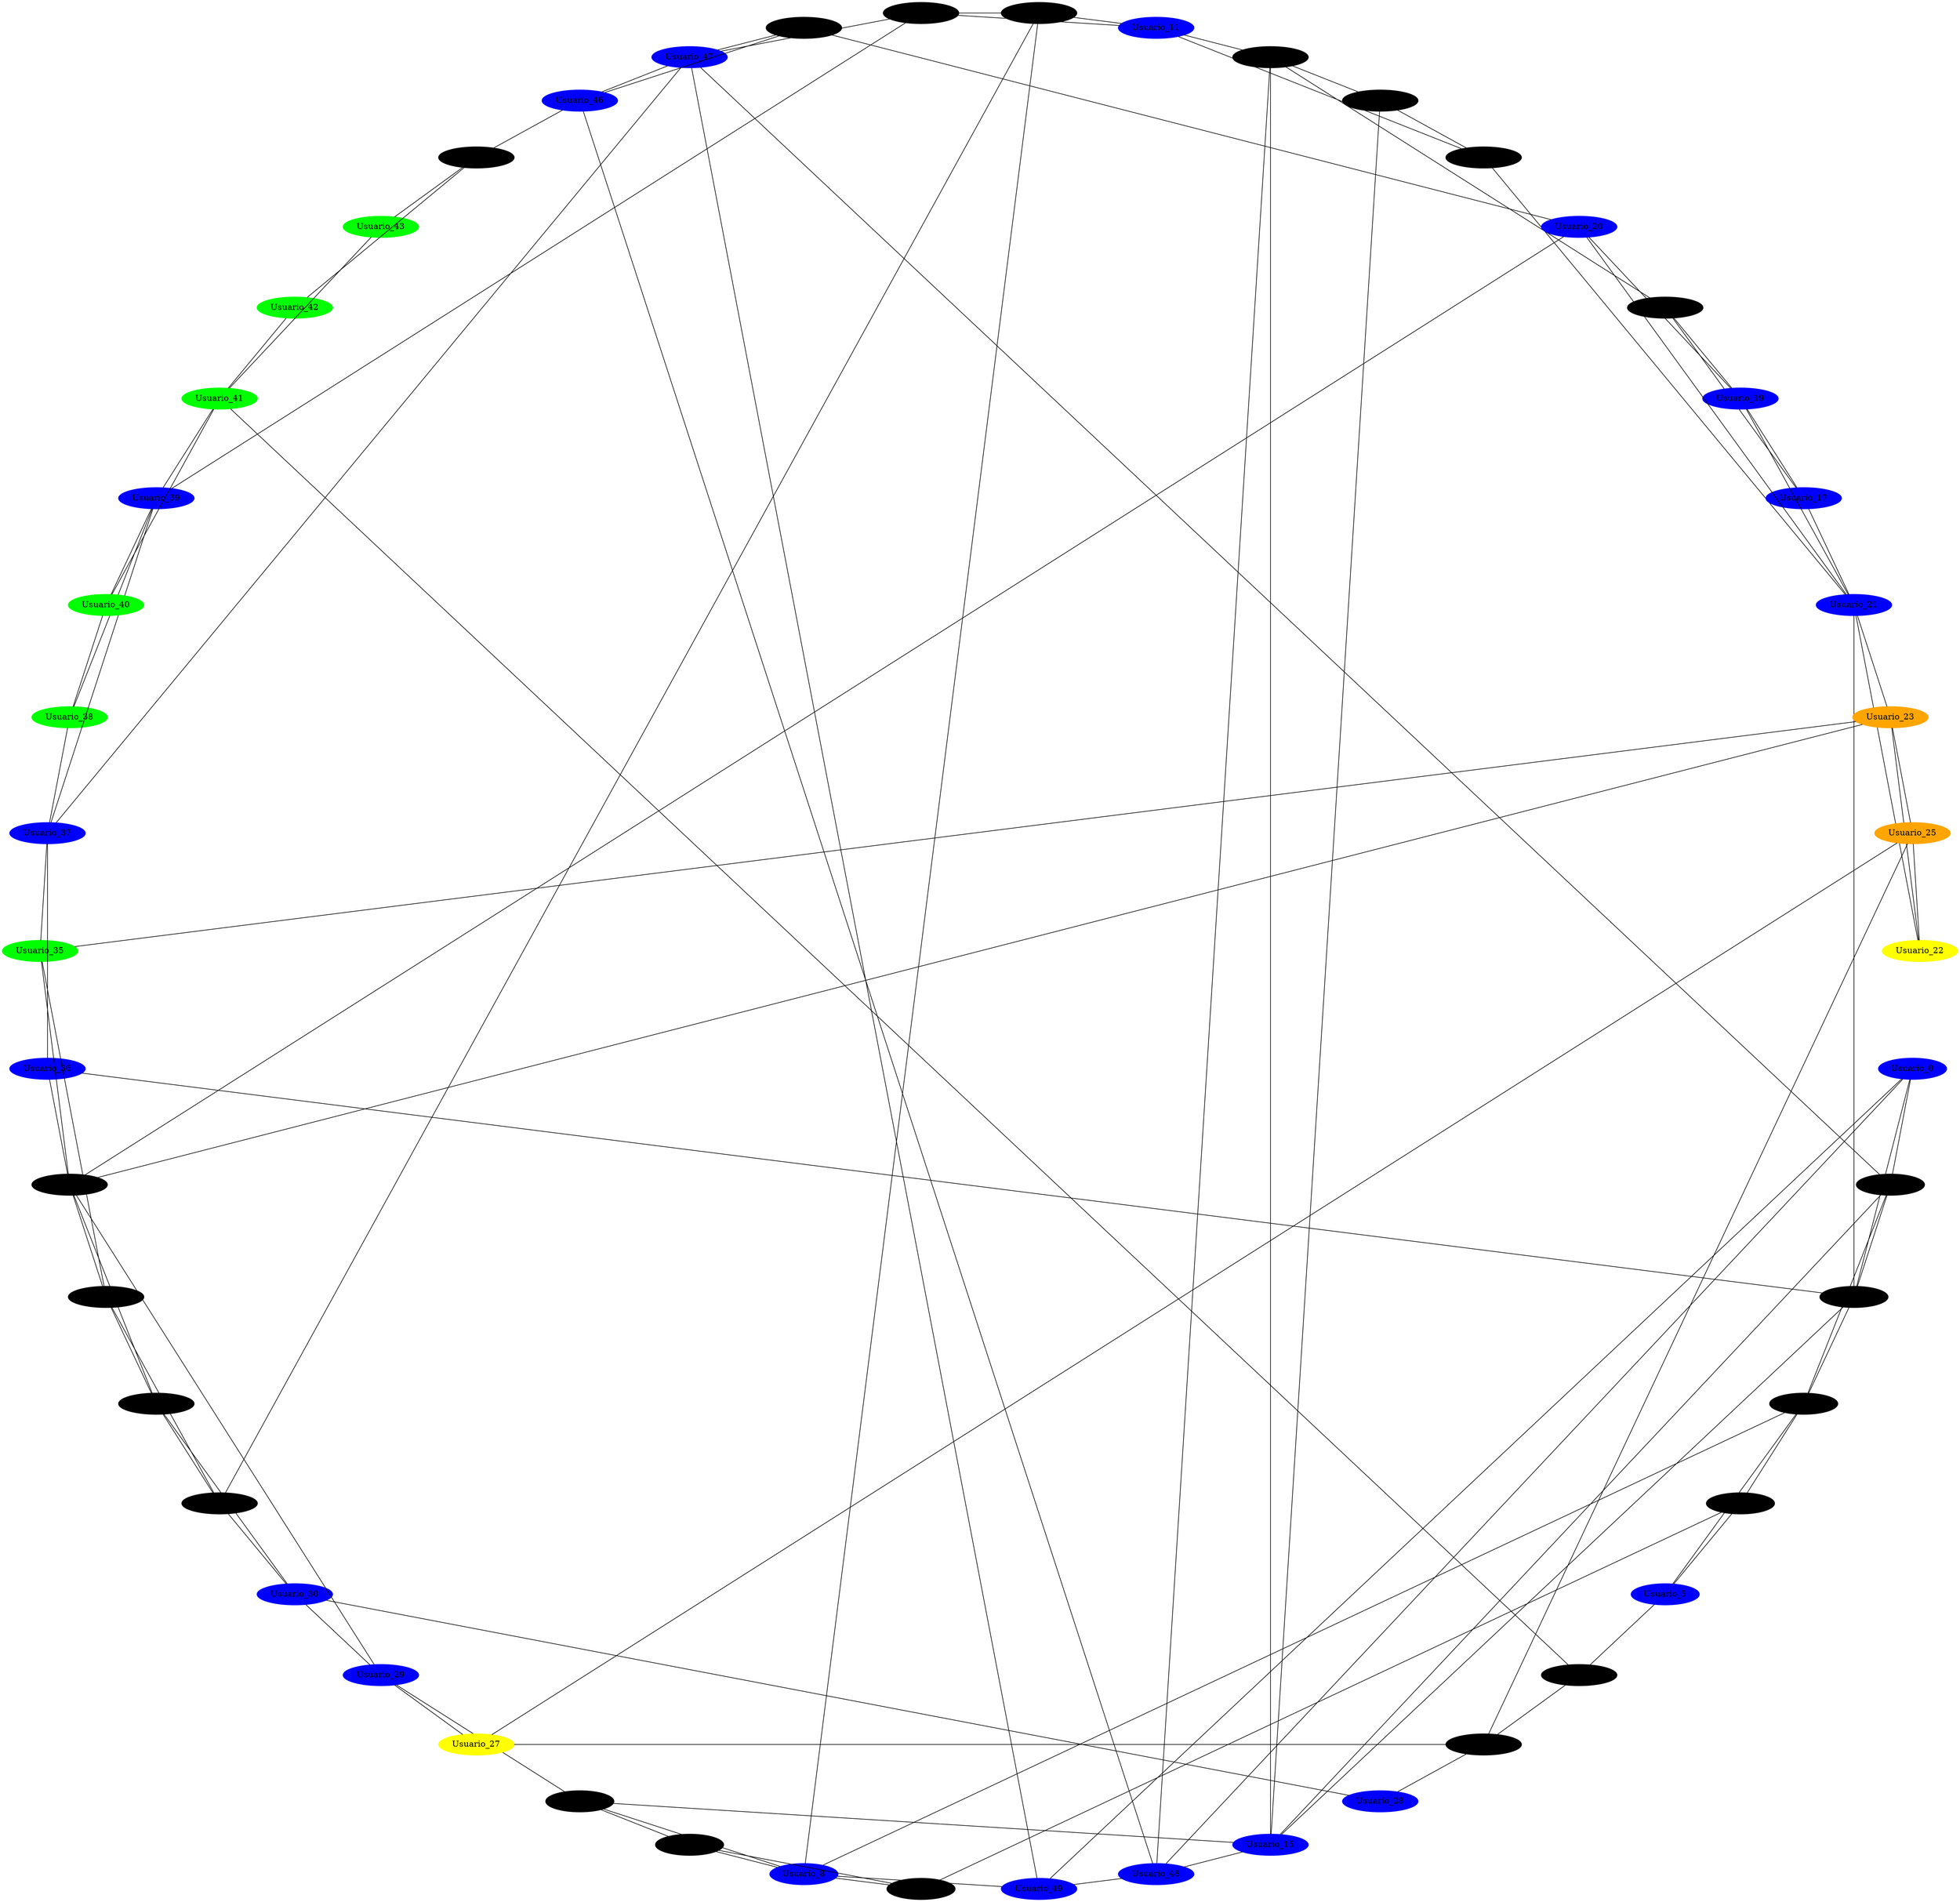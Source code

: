 graph Epidemia {
    layout=circo;
    node [style=filled];
    0 [label="Usuario_0" color=blue];
    1 [label="Usuario_1" color=black];
    2 [label="Usuario_2" color=black];
    3 [label="Usuario_3" color=black];
    4 [label="Usuario_4" color=black];
    5 [label="Usuario_5" color=blue];
    6 [label="Usuario_6" color=black];
    7 [label="Usuario_7" color=black];
    8 [label="Usuario_8" color=blue];
    9 [label="Usuario_9" color=black];
    10 [label="Usuario_10" color=black];
    11 [label="Usuario_11" color=blue];
    12 [label="Usuario_12" color=black];
    13 [label="Usuario_13" color=black];
    14 [label="Usuario_14" color=black];
    15 [label="Usuario_15" color=blue];
    16 [label="Usuario_16" color=black];
    17 [label="Usuario_17" color=blue];
    18 [label="Usuario_18" color=black];
    19 [label="Usuario_19" color=blue];
    20 [label="Usuario_20" color=blue];
    21 [label="Usuario_21" color=blue];
    22 [label="Usuario_22" color=yellow];
    23 [label="Usuario_23" color=orange];
    24 [label="Usuario_24" color=black];
    25 [label="Usuario_25" color=orange];
    26 [label="Usuario_26" color=black];
    27 [label="Usuario_27" color=yellow];
    28 [label="Usuario_28" color=blue];
    29 [label="Usuario_29" color=blue];
    30 [label="Usuario_30" color=blue];
    31 [label="Usuario_31" color=black];
    32 [label="Usuario_32" color=black];
    33 [label="Usuario_33" color=black];
    34 [label="Usuario_34" color=black];
    35 [label="Usuario_35" color=green];
    36 [label="Usuario_36" color=blue];
    37 [label="Usuario_37" color=blue];
    38 [label="Usuario_38" color=green];
    39 [label="Usuario_39" color=blue];
    40 [label="Usuario_40" color=green];
    41 [label="Usuario_41" color=green];
    42 [label="Usuario_42" color=green];
    43 [label="Usuario_43" color=green];
    44 [label="Usuario_44" color=black];
    45 [label="Usuario_45" color=black];
    46 [label="Usuario_46" color=blue];
    47 [label="Usuario_47" color=blue];
    48 [label="Usuario_48" color=blue];
    49 [label="Usuario_49" color=blue];
    0 -- 1;
    0 -- 2;
    0 -- 48;
    0 -- 49;
    1 -- 15;
    1 -- 2;
    1 -- 3;
    1 -- 47;
    2 -- 36;
    2 -- 21;
    2 -- 3;
    2 -- 15;
    3 -- 8;
    3 -- 4;
    3 -- 5;
    4 -- 5;
    4 -- 6;
    5 -- 24;
    6 -- 7;
    6 -- 8;
    7 -- 8;
    7 -- 9;
    8 -- 49;
    8 -- 9;
    8 -- 10;
    9 -- 29;
    9 -- 15;
    10 -- 31;
    10 -- 11;
    10 -- 12;
    11 -- 16;
    11 -- 12;
    11 -- 13;
    12 -- 47;
    12 -- 39;
    13 -- 14;
    13 -- 21;
    14 -- 15;
    14 -- 16;
    15 -- 16;
    15 -- 48;
    16 -- 48;
    16 -- 18;
    17 -- 21;
    17 -- 18;
    17 -- 19;
    18 -- 19;
    19 -- 20;
    19 -- 21;
    20 -- 45;
    20 -- 21;
    20 -- 34;
    21 -- 22;
    21 -- 23;
    22 -- 23;
    22 -- 25;
    23 -- 35;
    23 -- 34;
    23 -- 25;
    24 -- 41;
    24 -- 26;
    25 -- 26;
    25 -- 27;
    26 -- 27;
    26 -- 28;
    27 -- 29;
    28 -- 30;
    29 -- 34;
    29 -- 30;
    30 -- 31;
    30 -- 32;
    31 -- 32;
    31 -- 33;
    32 -- 33;
    32 -- 34;
    33 -- 34;
    33 -- 35;
    34 -- 35;
    34 -- 36;
    35 -- 37;
    36 -- 37;
    37 -- 47;
    37 -- 38;
    37 -- 39;
    38 -- 39;
    38 -- 40;
    39 -- 40;
    39 -- 41;
    40 -- 41;
    41 -- 42;
    41 -- 43;
    42 -- 44;
    43 -- 44;
    44 -- 46;
    45 -- 46;
    45 -- 47;
    46 -- 47;
    46 -- 48;
    47 -- 49;
    48 -- 49;
}
